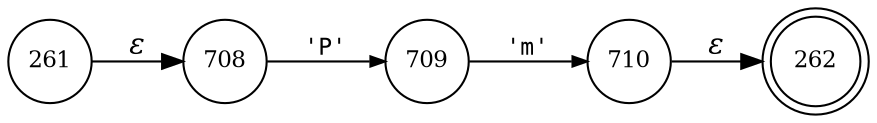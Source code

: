 digraph ATN {
rankdir=LR;
s262[fontsize=11, label="262", shape=doublecircle, fixedsize=true, width=.6];
s708[fontsize=11,label="708", shape=circle, fixedsize=true, width=.55, peripheries=1];
s261[fontsize=11,label="261", shape=circle, fixedsize=true, width=.55, peripheries=1];
s709[fontsize=11,label="709", shape=circle, fixedsize=true, width=.55, peripheries=1];
s710[fontsize=11,label="710", shape=circle, fixedsize=true, width=.55, peripheries=1];
s261 -> s708 [fontname="Times-Italic", label="&epsilon;"];
s708 -> s709 [fontsize=11, fontname="Courier", arrowsize=.7, label = "'P'", arrowhead = normal];
s709 -> s710 [fontsize=11, fontname="Courier", arrowsize=.7, label = "'m'", arrowhead = normal];
s710 -> s262 [fontname="Times-Italic", label="&epsilon;"];
}
